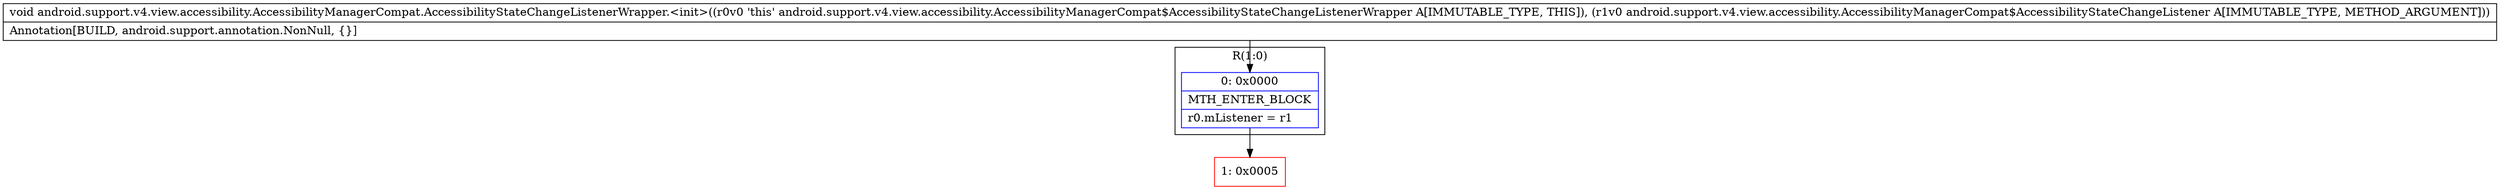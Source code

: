 digraph "CFG forandroid.support.v4.view.accessibility.AccessibilityManagerCompat.AccessibilityStateChangeListenerWrapper.\<init\>(Landroid\/support\/v4\/view\/accessibility\/AccessibilityManagerCompat$AccessibilityStateChangeListener;)V" {
subgraph cluster_Region_205600922 {
label = "R(1:0)";
node [shape=record,color=blue];
Node_0 [shape=record,label="{0\:\ 0x0000|MTH_ENTER_BLOCK\l|r0.mListener = r1\l}"];
}
Node_1 [shape=record,color=red,label="{1\:\ 0x0005}"];
MethodNode[shape=record,label="{void android.support.v4.view.accessibility.AccessibilityManagerCompat.AccessibilityStateChangeListenerWrapper.\<init\>((r0v0 'this' android.support.v4.view.accessibility.AccessibilityManagerCompat$AccessibilityStateChangeListenerWrapper A[IMMUTABLE_TYPE, THIS]), (r1v0 android.support.v4.view.accessibility.AccessibilityManagerCompat$AccessibilityStateChangeListener A[IMMUTABLE_TYPE, METHOD_ARGUMENT]))  | Annotation[BUILD, android.support.annotation.NonNull, \{\}]\l}"];
MethodNode -> Node_0;
Node_0 -> Node_1;
}

